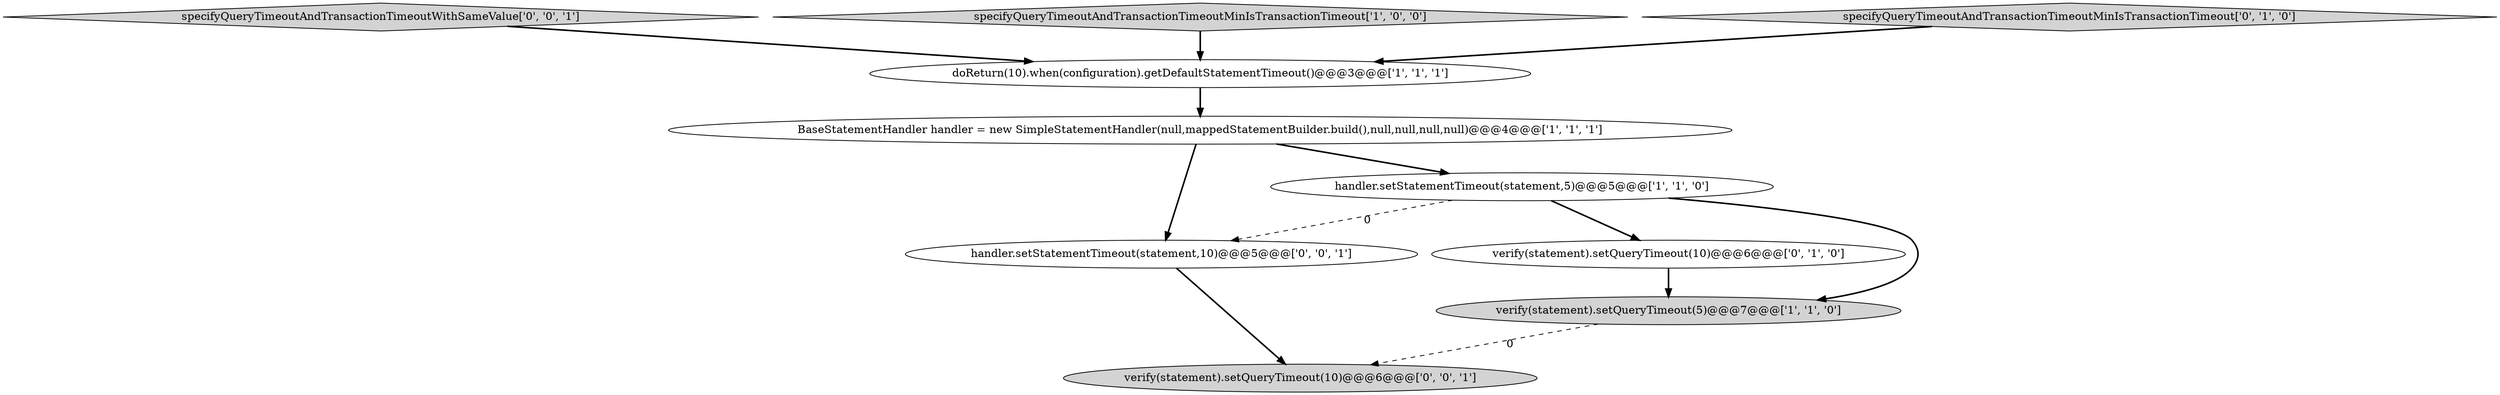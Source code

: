 digraph {
7 [style = filled, label = "handler.setStatementTimeout(statement,10)@@@5@@@['0', '0', '1']", fillcolor = white, shape = ellipse image = "AAA0AAABBB3BBB"];
9 [style = filled, label = "specifyQueryTimeoutAndTransactionTimeoutWithSameValue['0', '0', '1']", fillcolor = lightgray, shape = diamond image = "AAA0AAABBB3BBB"];
5 [style = filled, label = "verify(statement).setQueryTimeout(10)@@@6@@@['0', '1', '0']", fillcolor = white, shape = ellipse image = "AAA1AAABBB2BBB"];
2 [style = filled, label = "specifyQueryTimeoutAndTransactionTimeoutMinIsTransactionTimeout['1', '0', '0']", fillcolor = lightgray, shape = diamond image = "AAA0AAABBB1BBB"];
6 [style = filled, label = "specifyQueryTimeoutAndTransactionTimeoutMinIsTransactionTimeout['0', '1', '0']", fillcolor = lightgray, shape = diamond image = "AAA0AAABBB2BBB"];
0 [style = filled, label = "doReturn(10).when(configuration).getDefaultStatementTimeout()@@@3@@@['1', '1', '1']", fillcolor = white, shape = ellipse image = "AAA0AAABBB1BBB"];
3 [style = filled, label = "handler.setStatementTimeout(statement,5)@@@5@@@['1', '1', '0']", fillcolor = white, shape = ellipse image = "AAA0AAABBB1BBB"];
1 [style = filled, label = "BaseStatementHandler handler = new SimpleStatementHandler(null,mappedStatementBuilder.build(),null,null,null,null)@@@4@@@['1', '1', '1']", fillcolor = white, shape = ellipse image = "AAA0AAABBB1BBB"];
4 [style = filled, label = "verify(statement).setQueryTimeout(5)@@@7@@@['1', '1', '0']", fillcolor = lightgray, shape = ellipse image = "AAA0AAABBB1BBB"];
8 [style = filled, label = "verify(statement).setQueryTimeout(10)@@@6@@@['0', '0', '1']", fillcolor = lightgray, shape = ellipse image = "AAA0AAABBB3BBB"];
0->1 [style = bold, label=""];
6->0 [style = bold, label=""];
2->0 [style = bold, label=""];
1->3 [style = bold, label=""];
1->7 [style = bold, label=""];
7->8 [style = bold, label=""];
9->0 [style = bold, label=""];
3->4 [style = bold, label=""];
3->5 [style = bold, label=""];
5->4 [style = bold, label=""];
3->7 [style = dashed, label="0"];
4->8 [style = dashed, label="0"];
}

